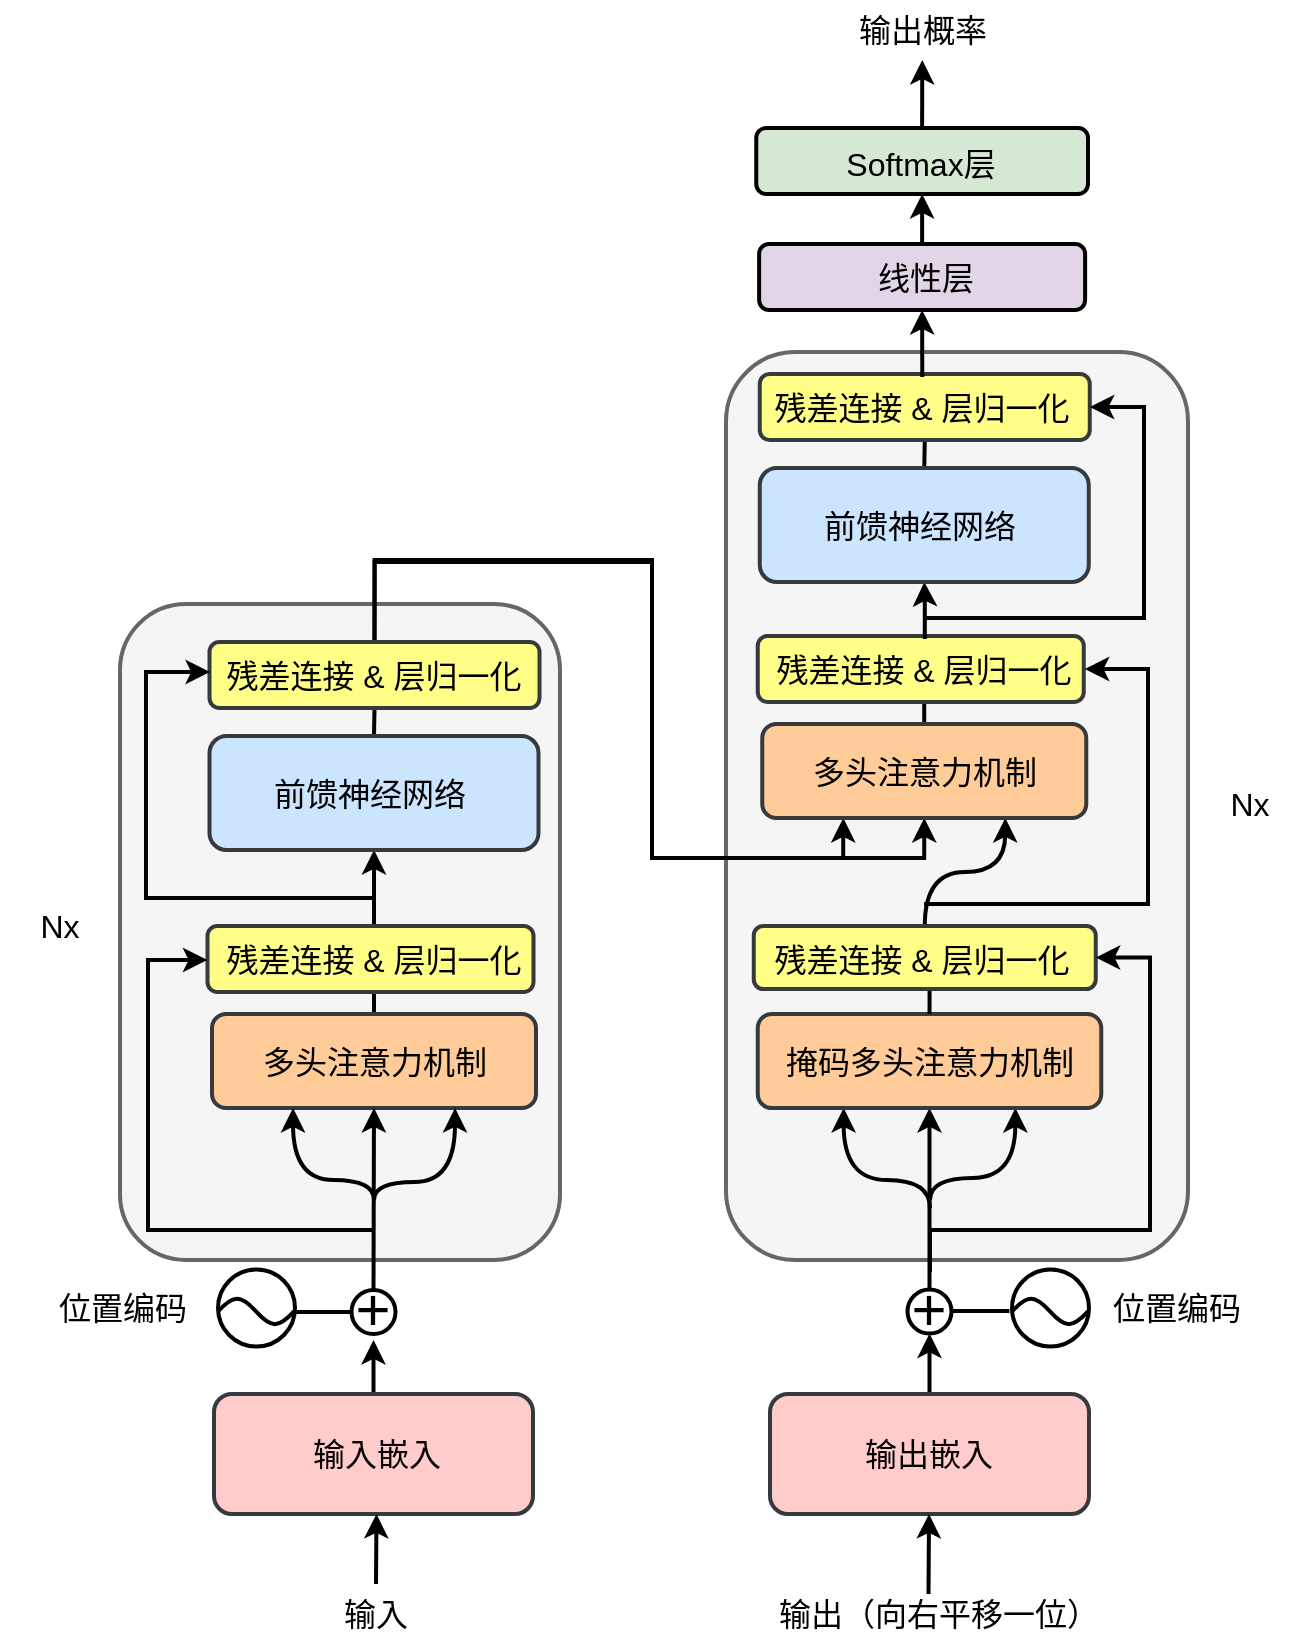 <mxfile version="27.1.6">
  <diagram name="Page-1" id="BBaP7YKJR3Wz08LzADu5">
    <mxGraphModel dx="1634" dy="824" grid="0" gridSize="10" guides="1" tooltips="1" connect="1" arrows="1" fold="1" page="0" pageScale="1" pageWidth="850" pageHeight="1100" math="0" shadow="0">
      <root>
        <mxCell id="0" />
        <mxCell id="1" parent="0" />
        <mxCell id="osJvEIQcxStavoDguWPb-5" value="" style="rounded=1;whiteSpace=wrap;html=1;strokeWidth=2;fillColor=#f5f5f5;fontColor=#333333;strokeColor=#666666;" vertex="1" parent="1">
          <mxGeometry x="288" y="527" width="231" height="454" as="geometry" />
        </mxCell>
        <mxCell id="p4HSsbGvhBqvbneX5CNZ-146" style="edgeStyle=orthogonalEdgeStyle;rounded=0;orthogonalLoop=1;jettySize=auto;html=1;exitX=0.5;exitY=0;exitDx=0;exitDy=0;entryX=0.5;entryY=1;entryDx=0;entryDy=0;strokeWidth=2;" parent="1" source="p4HSsbGvhBqvbneX5CNZ-136" target="p4HSsbGvhBqvbneX5CNZ-138" edge="1">
          <mxGeometry relative="1" as="geometry" />
        </mxCell>
        <mxCell id="p4HSsbGvhBqvbneX5CNZ-136" value="" style="rounded=1;whiteSpace=wrap;html=1;strokeWidth=2;fillColor=#d5e8d4;strokeColor=#000000;" parent="1" vertex="1">
          <mxGeometry x="303.13" y="415" width="165.87" height="33" as="geometry" />
        </mxCell>
        <mxCell id="p4HSsbGvhBqvbneX5CNZ-68" value="" style="rounded=1;whiteSpace=wrap;html=1;strokeWidth=2;fillColor=#f5f5f5;fontColor=#333333;strokeColor=#666666;" parent="1" vertex="1">
          <mxGeometry x="-15" y="653" width="220" height="328" as="geometry" />
        </mxCell>
        <mxCell id="p4HSsbGvhBqvbneX5CNZ-67" style="edgeStyle=orthogonalEdgeStyle;rounded=0;orthogonalLoop=1;jettySize=auto;html=1;exitX=0.5;exitY=1;exitDx=0;exitDy=0;entryX=0.5;entryY=0;entryDx=0;entryDy=0;strokeWidth=2;endArrow=none;startFill=0;" parent="1" source="p4HSsbGvhBqvbneX5CNZ-1" target="p4HSsbGvhBqvbneX5CNZ-10" edge="1">
          <mxGeometry relative="1" as="geometry" />
        </mxCell>
        <mxCell id="osJvEIQcxStavoDguWPb-3" style="edgeStyle=orthogonalEdgeStyle;rounded=0;orthogonalLoop=1;jettySize=auto;html=1;exitX=0.5;exitY=0;exitDx=0;exitDy=0;entryX=0.25;entryY=1;entryDx=0;entryDy=0;strokeWidth=2;" edge="1" parent="1" source="p4HSsbGvhBqvbneX5CNZ-1" target="p4HSsbGvhBqvbneX5CNZ-111">
          <mxGeometry relative="1" as="geometry">
            <Array as="points">
              <mxPoint x="112" y="632" />
              <mxPoint x="251" y="632" />
              <mxPoint x="251" y="780" />
              <mxPoint x="347" y="780" />
            </Array>
          </mxGeometry>
        </mxCell>
        <mxCell id="osJvEIQcxStavoDguWPb-4" style="edgeStyle=orthogonalEdgeStyle;rounded=0;orthogonalLoop=1;jettySize=auto;html=1;exitX=0.5;exitY=0;exitDx=0;exitDy=0;entryX=0.5;entryY=1;entryDx=0;entryDy=0;strokeWidth=2;" edge="1" parent="1" source="p4HSsbGvhBqvbneX5CNZ-1" target="p4HSsbGvhBqvbneX5CNZ-111">
          <mxGeometry relative="1" as="geometry">
            <Array as="points">
              <mxPoint x="112" y="631" />
              <mxPoint x="251" y="631" />
              <mxPoint x="251" y="780" />
              <mxPoint x="387" y="780" />
            </Array>
          </mxGeometry>
        </mxCell>
        <mxCell id="p4HSsbGvhBqvbneX5CNZ-1" value="" style="rounded=1;whiteSpace=wrap;html=1;strokeWidth=2;fillColor=#ffff88;strokeColor=#36393d;" parent="1" vertex="1">
          <mxGeometry x="29.75" y="672" width="165" height="33" as="geometry" />
        </mxCell>
        <mxCell id="p4HSsbGvhBqvbneX5CNZ-3" value="&lt;font style=&quot;font-size: 16px;&quot;&gt;残差连接 &amp;amp; 层归一化&lt;/font&gt;" style="text;html=1;align=center;verticalAlign=middle;whiteSpace=wrap;rounded=0;" parent="1" vertex="1">
          <mxGeometry x="32" y="673.5" width="160" height="30" as="geometry" />
        </mxCell>
        <mxCell id="p4HSsbGvhBqvbneX5CNZ-63" style="edgeStyle=orthogonalEdgeStyle;rounded=0;orthogonalLoop=1;jettySize=auto;html=1;exitX=0.5;exitY=1;exitDx=0;exitDy=0;entryX=0.5;entryY=0;entryDx=0;entryDy=0;endArrow=none;startFill=0;strokeWidth=2;" parent="1" source="p4HSsbGvhBqvbneX5CNZ-4" target="p4HSsbGvhBqvbneX5CNZ-12" edge="1">
          <mxGeometry relative="1" as="geometry" />
        </mxCell>
        <mxCell id="p4HSsbGvhBqvbneX5CNZ-66" style="edgeStyle=orthogonalEdgeStyle;rounded=0;orthogonalLoop=1;jettySize=auto;html=1;exitX=0.5;exitY=0;exitDx=0;exitDy=0;entryX=0.5;entryY=1;entryDx=0;entryDy=0;strokeWidth=2;" parent="1" source="p4HSsbGvhBqvbneX5CNZ-4" target="p4HSsbGvhBqvbneX5CNZ-10" edge="1">
          <mxGeometry relative="1" as="geometry" />
        </mxCell>
        <mxCell id="p4HSsbGvhBqvbneX5CNZ-4" value="" style="rounded=1;whiteSpace=wrap;html=1;strokeWidth=2;fillColor=#ffff88;strokeColor=#36393d;" parent="1" vertex="1">
          <mxGeometry x="28.75" y="814" width="163" height="33" as="geometry" />
        </mxCell>
        <mxCell id="p4HSsbGvhBqvbneX5CNZ-5" value="&lt;font style=&quot;font-size: 16px;&quot;&gt;残差连接 &amp;amp; 层归一化&lt;/font&gt;" style="text;html=1;align=center;verticalAlign=middle;whiteSpace=wrap;rounded=0;" parent="1" vertex="1">
          <mxGeometry x="32.25" y="815.5" width="160" height="30" as="geometry" />
        </mxCell>
        <mxCell id="p4HSsbGvhBqvbneX5CNZ-141" style="edgeStyle=orthogonalEdgeStyle;rounded=0;orthogonalLoop=1;jettySize=auto;html=1;exitX=0.5;exitY=0;exitDx=0;exitDy=0;entryX=0.5;entryY=1;entryDx=0;entryDy=0;strokeWidth=2;" parent="1" source="p4HSsbGvhBqvbneX5CNZ-6" target="p4HSsbGvhBqvbneX5CNZ-136" edge="1">
          <mxGeometry relative="1" as="geometry" />
        </mxCell>
        <mxCell id="p4HSsbGvhBqvbneX5CNZ-6" value="" style="rounded=1;whiteSpace=wrap;html=1;strokeWidth=2;fillColor=#e1d5e7;strokeColor=#000000;" parent="1" vertex="1">
          <mxGeometry x="304.56" y="473" width="163" height="33" as="geometry" />
        </mxCell>
        <mxCell id="p4HSsbGvhBqvbneX5CNZ-10" value="" style="rounded=1;whiteSpace=wrap;html=1;strokeWidth=2;fillColor=#cce5ff;strokeColor=#36393d;" parent="1" vertex="1">
          <mxGeometry x="29.75" y="719" width="164.5" height="57" as="geometry" />
        </mxCell>
        <mxCell id="p4HSsbGvhBqvbneX5CNZ-11" value="&lt;font style=&quot;font-size: 16px;&quot;&gt;前馈神经网络&lt;/font&gt;" style="text;html=1;align=center;verticalAlign=middle;whiteSpace=wrap;rounded=0;" parent="1" vertex="1">
          <mxGeometry x="60.25" y="732.5" width="100" height="30" as="geometry" />
        </mxCell>
        <mxCell id="p4HSsbGvhBqvbneX5CNZ-12" value="" style="rounded=1;whiteSpace=wrap;html=1;strokeWidth=2;fillColor=#ffcc99;strokeColor=#36393d;" parent="1" vertex="1">
          <mxGeometry x="31" y="858" width="162" height="47" as="geometry" />
        </mxCell>
        <mxCell id="p4HSsbGvhBqvbneX5CNZ-13" value="&lt;font style=&quot;font-size: 16px;&quot;&gt;多头注意力机制&lt;/font&gt;" style="text;html=1;align=center;verticalAlign=middle;whiteSpace=wrap;rounded=0;" parent="1" vertex="1">
          <mxGeometry x="42.5" y="866.25" width="139" height="30.5" as="geometry" />
        </mxCell>
        <mxCell id="p4HSsbGvhBqvbneX5CNZ-31" style="edgeStyle=orthogonalEdgeStyle;rounded=0;orthogonalLoop=1;jettySize=auto;html=1;exitX=0.5;exitY=0;exitDx=0;exitDy=0;entryX=0.5;entryY=1;entryDx=0;entryDy=0;strokeWidth=2;" parent="1" source="p4HSsbGvhBqvbneX5CNZ-14" edge="1">
          <mxGeometry relative="1" as="geometry">
            <mxPoint x="111.75" y="1021" as="targetPoint" />
          </mxGeometry>
        </mxCell>
        <mxCell id="p4HSsbGvhBqvbneX5CNZ-14" value="" style="rounded=1;whiteSpace=wrap;html=1;strokeWidth=2;fillColor=#ffcccc;strokeColor=#36393d;" parent="1" vertex="1">
          <mxGeometry x="32" y="1048" width="159.5" height="60" as="geometry" />
        </mxCell>
        <mxCell id="p4HSsbGvhBqvbneX5CNZ-15" value="&lt;font style=&quot;font-size: 16px;&quot;&gt;输入嵌入&lt;/font&gt;" style="text;html=1;align=center;verticalAlign=middle;whiteSpace=wrap;rounded=0;" parent="1" vertex="1">
          <mxGeometry x="75.5" y="1063" width="75" height="30" as="geometry" />
        </mxCell>
        <mxCell id="p4HSsbGvhBqvbneX5CNZ-90" style="edgeStyle=orthogonalEdgeStyle;rounded=0;orthogonalLoop=1;jettySize=auto;html=1;exitX=0.5;exitY=0;exitDx=0;exitDy=0;entryX=0.5;entryY=1;entryDx=0;entryDy=0;strokeWidth=2;" parent="1" source="p4HSsbGvhBqvbneX5CNZ-16" target="p4HSsbGvhBqvbneX5CNZ-85" edge="1">
          <mxGeometry relative="1" as="geometry" />
        </mxCell>
        <mxCell id="p4HSsbGvhBqvbneX5CNZ-16" value="" style="rounded=1;whiteSpace=wrap;html=1;strokeWidth=2;fillColor=#ffcccc;strokeColor=#36393d;" parent="1" vertex="1">
          <mxGeometry x="310" y="1048" width="159.5" height="60" as="geometry" />
        </mxCell>
        <mxCell id="p4HSsbGvhBqvbneX5CNZ-17" value="&lt;font style=&quot;font-size: 16px;&quot;&gt;输出嵌入&lt;/font&gt;" style="text;html=1;align=center;verticalAlign=middle;whiteSpace=wrap;rounded=0;" parent="1" vertex="1">
          <mxGeometry x="352.25" y="1063" width="75" height="30" as="geometry" />
        </mxCell>
        <mxCell id="p4HSsbGvhBqvbneX5CNZ-20" value="" style="ellipse;whiteSpace=wrap;html=1;aspect=fixed;strokeWidth=2;" parent="1" vertex="1">
          <mxGeometry x="34" y="985.75" width="38.5" height="38.5" as="geometry" />
        </mxCell>
        <mxCell id="p4HSsbGvhBqvbneX5CNZ-21" value="" style="pointerEvents=1;verticalLabelPosition=bottom;shadow=0;dashed=0;align=center;html=1;verticalAlign=top;shape=mxgraph.electrical.waveforms.sine_wave;strokeWidth=2;" parent="1" vertex="1">
          <mxGeometry x="34" y="998.25" width="38" height="17" as="geometry" />
        </mxCell>
        <mxCell id="p4HSsbGvhBqvbneX5CNZ-52" style="edgeStyle=orthogonalEdgeStyle;rounded=0;orthogonalLoop=1;jettySize=auto;html=1;entryX=0.25;entryY=1;entryDx=0;entryDy=0;curved=1;strokeWidth=2;" parent="1" target="p4HSsbGvhBqvbneX5CNZ-12" edge="1">
          <mxGeometry relative="1" as="geometry">
            <Array as="points">
              <mxPoint x="112" y="941" />
              <mxPoint x="72" y="941" />
            </Array>
            <mxPoint x="112" y="951" as="sourcePoint" />
          </mxGeometry>
        </mxCell>
        <mxCell id="p4HSsbGvhBqvbneX5CNZ-53" style="edgeStyle=orthogonalEdgeStyle;rounded=0;orthogonalLoop=1;jettySize=auto;html=1;exitX=0.5;exitY=0;exitDx=0;exitDy=0;entryX=0.5;entryY=1;entryDx=0;entryDy=0;strokeWidth=2;curved=1;" parent="1" source="p4HSsbGvhBqvbneX5CNZ-25" target="p4HSsbGvhBqvbneX5CNZ-12" edge="1">
          <mxGeometry relative="1" as="geometry" />
        </mxCell>
        <mxCell id="p4HSsbGvhBqvbneX5CNZ-54" style="edgeStyle=orthogonalEdgeStyle;rounded=0;orthogonalLoop=1;jettySize=auto;html=1;entryX=0.75;entryY=1;entryDx=0;entryDy=0;strokeWidth=2;curved=1;" parent="1" target="p4HSsbGvhBqvbneX5CNZ-12" edge="1">
          <mxGeometry relative="1" as="geometry">
            <mxPoint x="112" y="951" as="sourcePoint" />
            <Array as="points">
              <mxPoint x="112" y="942" />
              <mxPoint x="153" y="942" />
            </Array>
          </mxGeometry>
        </mxCell>
        <mxCell id="p4HSsbGvhBqvbneX5CNZ-25" value="" style="ellipse;whiteSpace=wrap;html=1;aspect=fixed;strokeWidth=2;" parent="1" vertex="1">
          <mxGeometry x="100.75" y="996" width="22" height="22" as="geometry" />
        </mxCell>
        <mxCell id="p4HSsbGvhBqvbneX5CNZ-33" value="&lt;font style=&quot;font-size: 16px;&quot;&gt;位置编码&lt;/font&gt;" style="text;html=1;align=center;verticalAlign=middle;whiteSpace=wrap;rounded=0;" parent="1" vertex="1">
          <mxGeometry x="-58.25" y="990" width="89" height="30" as="geometry" />
        </mxCell>
        <mxCell id="p4HSsbGvhBqvbneX5CNZ-47" value="&lt;font style=&quot;font-size: 30px;&quot;&gt;+&lt;/font&gt;" style="text;html=1;align=center;verticalAlign=middle;whiteSpace=wrap;rounded=0;" parent="1" vertex="1">
          <mxGeometry x="83.25" y="987.5" width="57" height="35" as="geometry" />
        </mxCell>
        <mxCell id="p4HSsbGvhBqvbneX5CNZ-56" style="edgeStyle=orthogonalEdgeStyle;rounded=0;orthogonalLoop=1;jettySize=auto;html=1;exitX=0;exitY=0.5;exitDx=0;exitDy=0;entryX=1;entryY=0.529;entryDx=0;entryDy=0;entryPerimeter=0;strokeWidth=2;endArrow=none;startFill=0;" parent="1" source="p4HSsbGvhBqvbneX5CNZ-25" target="p4HSsbGvhBqvbneX5CNZ-21" edge="1">
          <mxGeometry relative="1" as="geometry" />
        </mxCell>
        <mxCell id="p4HSsbGvhBqvbneX5CNZ-70" value="" style="endArrow=classic;html=1;rounded=0;edgeStyle=orthogonalEdgeStyle;entryX=0;entryY=0.5;entryDx=0;entryDy=0;strokeWidth=2;startArrow=none;startFill=0;endFill=1;" parent="1" edge="1">
          <mxGeometry width="50" height="50" relative="1" as="geometry">
            <mxPoint x="111" y="966" as="sourcePoint" />
            <mxPoint x="28.7" y="831" as="targetPoint" />
            <Array as="points">
              <mxPoint x="-1" y="966" />
              <mxPoint x="-1" y="831" />
            </Array>
          </mxGeometry>
        </mxCell>
        <mxCell id="p4HSsbGvhBqvbneX5CNZ-73" value="" style="endArrow=classic;html=1;rounded=0;edgeStyle=orthogonalEdgeStyle;strokeWidth=2;endFill=1;" parent="1" edge="1">
          <mxGeometry width="50" height="50" relative="1" as="geometry">
            <mxPoint x="111" y="799" as="sourcePoint" />
            <mxPoint x="30" y="687" as="targetPoint" />
            <Array as="points">
              <mxPoint x="111" y="800" />
              <mxPoint x="-2" y="800" />
              <mxPoint x="-2" y="687" />
            </Array>
          </mxGeometry>
        </mxCell>
        <mxCell id="p4HSsbGvhBqvbneX5CNZ-74" value="" style="endArrow=classic;html=1;rounded=0;strokeWidth=2;endFill=1;" parent="1" edge="1">
          <mxGeometry width="50" height="50" relative="1" as="geometry">
            <mxPoint x="113" y="1143" as="sourcePoint" />
            <mxPoint x="113.25" y="1108" as="targetPoint" />
          </mxGeometry>
        </mxCell>
        <mxCell id="p4HSsbGvhBqvbneX5CNZ-75" value="&lt;font style=&quot;font-size: 16px;&quot;&gt;输入&lt;/font&gt;" style="text;html=1;align=center;verticalAlign=middle;whiteSpace=wrap;rounded=0;" parent="1" vertex="1">
          <mxGeometry x="83" y="1143" width="60" height="30" as="geometry" />
        </mxCell>
        <mxCell id="p4HSsbGvhBqvbneX5CNZ-78" value="&lt;font style=&quot;font-size: 16px;&quot;&gt;输出（向右平移一位）&lt;/font&gt;" style="text;html=1;align=center;verticalAlign=middle;whiteSpace=wrap;rounded=0;" parent="1" vertex="1">
          <mxGeometry x="310" y="1143" width="169.25" height="30" as="geometry" />
        </mxCell>
        <mxCell id="p4HSsbGvhBqvbneX5CNZ-81" value="" style="endArrow=classic;html=1;rounded=0;strokeWidth=2;endFill=1;" parent="1" edge="1">
          <mxGeometry width="50" height="50" relative="1" as="geometry">
            <mxPoint x="389.25" y="1148" as="sourcePoint" />
            <mxPoint x="389.5" y="1108" as="targetPoint" />
          </mxGeometry>
        </mxCell>
        <mxCell id="p4HSsbGvhBqvbneX5CNZ-83" value="" style="ellipse;whiteSpace=wrap;html=1;aspect=fixed;strokeWidth=2;" parent="1" vertex="1">
          <mxGeometry x="431" y="985.75" width="38.5" height="38.5" as="geometry" />
        </mxCell>
        <mxCell id="p4HSsbGvhBqvbneX5CNZ-84" value="" style="pointerEvents=1;verticalLabelPosition=bottom;shadow=0;dashed=0;align=center;html=1;verticalAlign=top;shape=mxgraph.electrical.waveforms.sine_wave;strokeWidth=2;" parent="1" vertex="1">
          <mxGeometry x="431" y="998.25" width="38" height="17" as="geometry" />
        </mxCell>
        <mxCell id="p4HSsbGvhBqvbneX5CNZ-98" style="edgeStyle=orthogonalEdgeStyle;rounded=0;orthogonalLoop=1;jettySize=auto;html=1;exitX=0.5;exitY=0;exitDx=0;exitDy=0;entryX=0.5;entryY=1;entryDx=0;entryDy=0;strokeWidth=2;" parent="1" source="p4HSsbGvhBqvbneX5CNZ-85" target="p4HSsbGvhBqvbneX5CNZ-94" edge="1">
          <mxGeometry relative="1" as="geometry" />
        </mxCell>
        <mxCell id="p4HSsbGvhBqvbneX5CNZ-85" value="" style="ellipse;whiteSpace=wrap;html=1;aspect=fixed;strokeWidth=2;" parent="1" vertex="1">
          <mxGeometry x="378.75" y="995.75" width="22" height="22" as="geometry" />
        </mxCell>
        <mxCell id="p4HSsbGvhBqvbneX5CNZ-86" value="&lt;font style=&quot;font-size: 16px;&quot;&gt;位置编码&lt;/font&gt;" style="text;html=1;align=center;verticalAlign=middle;whiteSpace=wrap;rounded=0;" parent="1" vertex="1">
          <mxGeometry x="469" y="990" width="89" height="30" as="geometry" />
        </mxCell>
        <mxCell id="p4HSsbGvhBqvbneX5CNZ-87" value="&lt;font style=&quot;font-size: 30px;&quot;&gt;+&lt;/font&gt;" style="text;html=1;align=center;verticalAlign=middle;whiteSpace=wrap;rounded=0;" parent="1" vertex="1">
          <mxGeometry x="361.25" y="987.5" width="57" height="35" as="geometry" />
        </mxCell>
        <mxCell id="p4HSsbGvhBqvbneX5CNZ-89" style="edgeStyle=orthogonalEdgeStyle;rounded=0;orthogonalLoop=1;jettySize=auto;html=1;exitX=0;exitY=0.5;exitDx=0;exitDy=0;entryX=1;entryY=0.529;entryDx=0;entryDy=0;entryPerimeter=0;strokeWidth=2;endArrow=none;startFill=0;" parent="1" edge="1">
          <mxGeometry relative="1" as="geometry">
            <mxPoint x="429.75" y="1006.5" as="sourcePoint" />
            <mxPoint x="400.75" y="1006.5" as="targetPoint" />
          </mxGeometry>
        </mxCell>
        <mxCell id="p4HSsbGvhBqvbneX5CNZ-99" style="edgeStyle=orthogonalEdgeStyle;rounded=0;orthogonalLoop=1;jettySize=auto;html=1;exitX=0.75;exitY=1;exitDx=0;exitDy=0;strokeWidth=2;endArrow=none;startFill=1;startArrow=classic;curved=1;" parent="1" source="p4HSsbGvhBqvbneX5CNZ-94" edge="1">
          <mxGeometry relative="1" as="geometry">
            <mxPoint x="390" y="951" as="targetPoint" />
            <Array as="points">
              <mxPoint x="433" y="940" />
              <mxPoint x="390" y="940" />
            </Array>
          </mxGeometry>
        </mxCell>
        <mxCell id="p4HSsbGvhBqvbneX5CNZ-100" style="edgeStyle=orthogonalEdgeStyle;rounded=0;orthogonalLoop=1;jettySize=auto;html=1;exitX=0.25;exitY=1;exitDx=0;exitDy=0;startArrow=classic;startFill=1;endArrow=none;curved=1;strokeWidth=2;" parent="1" source="p4HSsbGvhBqvbneX5CNZ-94" edge="1">
          <mxGeometry relative="1" as="geometry">
            <mxPoint x="390" y="955" as="targetPoint" />
            <Array as="points">
              <mxPoint x="347" y="941" />
              <mxPoint x="390" y="941" />
            </Array>
          </mxGeometry>
        </mxCell>
        <mxCell id="p4HSsbGvhBqvbneX5CNZ-94" value="" style="rounded=1;whiteSpace=wrap;html=1;strokeWidth=2;fillColor=#ffcc99;strokeColor=#36393d;" parent="1" vertex="1">
          <mxGeometry x="303.88" y="858" width="171.75" height="47" as="geometry" />
        </mxCell>
        <mxCell id="p4HSsbGvhBqvbneX5CNZ-95" value="&lt;font style=&quot;font-size: 16px;&quot;&gt;掩码多头注意力机制&lt;/font&gt;" style="text;html=1;align=center;verticalAlign=middle;whiteSpace=wrap;rounded=0;" parent="1" vertex="1">
          <mxGeometry x="306.63" y="866.25" width="166.25" height="30.5" as="geometry" />
        </mxCell>
        <mxCell id="p4HSsbGvhBqvbneX5CNZ-107" style="edgeStyle=orthogonalEdgeStyle;rounded=0;orthogonalLoop=1;jettySize=auto;html=1;exitX=0.5;exitY=1;exitDx=0;exitDy=0;entryX=0.5;entryY=0;entryDx=0;entryDy=0;strokeWidth=2;endArrow=none;startFill=0;" parent="1" source="p4HSsbGvhBqvbneX5CNZ-105" target="p4HSsbGvhBqvbneX5CNZ-94" edge="1">
          <mxGeometry relative="1" as="geometry" />
        </mxCell>
        <mxCell id="p4HSsbGvhBqvbneX5CNZ-133" style="edgeStyle=orthogonalEdgeStyle;rounded=0;orthogonalLoop=1;jettySize=auto;html=1;exitX=0.5;exitY=0;exitDx=0;exitDy=0;entryX=0.75;entryY=1;entryDx=0;entryDy=0;curved=1;strokeWidth=2;" parent="1" source="p4HSsbGvhBqvbneX5CNZ-105" target="p4HSsbGvhBqvbneX5CNZ-111" edge="1">
          <mxGeometry relative="1" as="geometry" />
        </mxCell>
        <mxCell id="p4HSsbGvhBqvbneX5CNZ-105" value="" style="rounded=1;whiteSpace=wrap;html=1;strokeWidth=2;fillColor=#ffff88;strokeColor=#36393d;" parent="1" vertex="1">
          <mxGeometry x="301.88" y="814" width="171" height="31.5" as="geometry" />
        </mxCell>
        <mxCell id="p4HSsbGvhBqvbneX5CNZ-106" value="&lt;font style=&quot;font-size: 16px;&quot;&gt;残差连接 &amp;amp; 层归一化&lt;/font&gt;" style="text;html=1;align=center;verticalAlign=middle;whiteSpace=wrap;rounded=0;" parent="1" vertex="1">
          <mxGeometry x="306.13" y="815.5" width="160" height="30" as="geometry" />
        </mxCell>
        <mxCell id="p4HSsbGvhBqvbneX5CNZ-108" style="edgeStyle=orthogonalEdgeStyle;rounded=0;orthogonalLoop=1;jettySize=auto;html=1;exitX=0.5;exitY=1;exitDx=0;exitDy=0;entryX=0.5;entryY=0;entryDx=0;entryDy=0;endArrow=none;startFill=0;strokeWidth=2;" parent="1" source="p4HSsbGvhBqvbneX5CNZ-109" target="p4HSsbGvhBqvbneX5CNZ-111" edge="1">
          <mxGeometry relative="1" as="geometry" />
        </mxCell>
        <mxCell id="p4HSsbGvhBqvbneX5CNZ-109" value="" style="rounded=1;whiteSpace=wrap;html=1;strokeWidth=2;fillColor=#ffff88;strokeColor=#36393d;" parent="1" vertex="1">
          <mxGeometry x="303.88" y="669" width="163" height="33" as="geometry" />
        </mxCell>
        <mxCell id="p4HSsbGvhBqvbneX5CNZ-129" value="" style="edgeStyle=orthogonalEdgeStyle;rounded=0;orthogonalLoop=1;jettySize=auto;html=1;strokeWidth=2;" parent="1" source="p4HSsbGvhBqvbneX5CNZ-110" target="p4HSsbGvhBqvbneX5CNZ-124" edge="1">
          <mxGeometry relative="1" as="geometry" />
        </mxCell>
        <mxCell id="p4HSsbGvhBqvbneX5CNZ-110" value="&lt;font style=&quot;font-size: 16px;&quot;&gt;残差连接 &amp;amp; 层归一化&lt;/font&gt;" style="text;html=1;align=center;verticalAlign=middle;whiteSpace=wrap;rounded=0;" parent="1" vertex="1">
          <mxGeometry x="307.38" y="670.5" width="160" height="30" as="geometry" />
        </mxCell>
        <mxCell id="p4HSsbGvhBqvbneX5CNZ-111" value="" style="rounded=1;whiteSpace=wrap;html=1;strokeWidth=2;fillColor=#ffcc99;strokeColor=#36393d;" parent="1" vertex="1">
          <mxGeometry x="306.13" y="713" width="162" height="47" as="geometry" />
        </mxCell>
        <mxCell id="p4HSsbGvhBqvbneX5CNZ-112" value="&lt;font style=&quot;font-size: 16px;&quot;&gt;多头注意力机制&lt;/font&gt;" style="text;html=1;align=center;verticalAlign=middle;whiteSpace=wrap;rounded=0;" parent="1" vertex="1">
          <mxGeometry x="317.63" y="721.25" width="139" height="30.5" as="geometry" />
        </mxCell>
        <mxCell id="p4HSsbGvhBqvbneX5CNZ-120" value="" style="endArrow=classic;html=1;rounded=0;edgeStyle=orthogonalEdgeStyle;entryX=1;entryY=0.5;entryDx=0;entryDy=0;strokeWidth=2;startArrow=none;startFill=0;endFill=1;" parent="1" target="p4HSsbGvhBqvbneX5CNZ-110" edge="1">
          <mxGeometry width="50" height="50" relative="1" as="geometry">
            <mxPoint x="387" y="803" as="sourcePoint" />
            <mxPoint x="601" y="746" as="targetPoint" />
            <Array as="points">
              <mxPoint x="499" y="803" />
              <mxPoint x="499" y="686" />
            </Array>
          </mxGeometry>
        </mxCell>
        <mxCell id="p4HSsbGvhBqvbneX5CNZ-121" style="edgeStyle=orthogonalEdgeStyle;rounded=0;orthogonalLoop=1;jettySize=auto;html=1;exitX=0.5;exitY=1;exitDx=0;exitDy=0;entryX=0.5;entryY=0;entryDx=0;entryDy=0;strokeWidth=2;endArrow=none;startFill=0;" parent="1" source="p4HSsbGvhBqvbneX5CNZ-122" target="p4HSsbGvhBqvbneX5CNZ-124" edge="1">
          <mxGeometry relative="1" as="geometry" />
        </mxCell>
        <mxCell id="p4HSsbGvhBqvbneX5CNZ-122" value="" style="rounded=1;whiteSpace=wrap;html=1;strokeWidth=2;fillColor=#ffff88;strokeColor=#36393d;" parent="1" vertex="1">
          <mxGeometry x="304.88" y="538" width="165" height="33" as="geometry" />
        </mxCell>
        <mxCell id="p4HSsbGvhBqvbneX5CNZ-144" style="edgeStyle=orthogonalEdgeStyle;rounded=0;orthogonalLoop=1;jettySize=auto;html=1;exitX=0.5;exitY=0;exitDx=0;exitDy=0;entryX=0.5;entryY=1;entryDx=0;entryDy=0;strokeWidth=2;" parent="1" source="p4HSsbGvhBqvbneX5CNZ-123" target="p4HSsbGvhBqvbneX5CNZ-6" edge="1">
          <mxGeometry relative="1" as="geometry" />
        </mxCell>
        <mxCell id="p4HSsbGvhBqvbneX5CNZ-123" value="&lt;font style=&quot;font-size: 16px;&quot;&gt;残差连接 &amp;amp; 层归一化&lt;/font&gt;" style="text;html=1;align=center;verticalAlign=middle;whiteSpace=wrap;rounded=0;" parent="1" vertex="1">
          <mxGeometry x="306.13" y="539.5" width="160" height="30" as="geometry" />
        </mxCell>
        <mxCell id="p4HSsbGvhBqvbneX5CNZ-124" value="" style="rounded=1;whiteSpace=wrap;html=1;strokeWidth=2;fillColor=#cce5ff;strokeColor=#36393d;" parent="1" vertex="1">
          <mxGeometry x="304.88" y="585" width="164.5" height="57" as="geometry" />
        </mxCell>
        <mxCell id="p4HSsbGvhBqvbneX5CNZ-125" value="&lt;font style=&quot;font-size: 16px;&quot;&gt;前馈神经网络&lt;/font&gt;" style="text;html=1;align=center;verticalAlign=middle;whiteSpace=wrap;rounded=0;" parent="1" vertex="1">
          <mxGeometry x="335.38" y="598.5" width="100" height="30" as="geometry" />
        </mxCell>
        <mxCell id="p4HSsbGvhBqvbneX5CNZ-131" value="" style="endArrow=classic;html=1;rounded=0;edgeStyle=orthogonalEdgeStyle;entryX=1;entryY=0.5;entryDx=0;entryDy=0;strokeWidth=2;endFill=1;" parent="1" target="p4HSsbGvhBqvbneX5CNZ-122" edge="1">
          <mxGeometry width="50" height="50" relative="1" as="geometry">
            <mxPoint x="387" y="660" as="sourcePoint" />
            <mxPoint x="620" y="602" as="targetPoint" />
            <Array as="points">
              <mxPoint x="497" y="660" />
              <mxPoint x="497" y="555" />
            </Array>
          </mxGeometry>
        </mxCell>
        <mxCell id="p4HSsbGvhBqvbneX5CNZ-132" value="" style="endArrow=classic;html=1;rounded=0;edgeStyle=orthogonalEdgeStyle;entryX=1;entryY=0.5;entryDx=0;entryDy=0;strokeWidth=2;endFill=1;" parent="1" target="p4HSsbGvhBqvbneX5CNZ-105" edge="1">
          <mxGeometry width="50" height="50" relative="1" as="geometry">
            <mxPoint x="389" y="985.75" as="sourcePoint" />
            <mxPoint x="569" y="923" as="targetPoint" />
            <Array as="points">
              <mxPoint x="390" y="986" />
              <mxPoint x="390" y="966" />
              <mxPoint x="500" y="966" />
              <mxPoint x="500" y="830" />
            </Array>
          </mxGeometry>
        </mxCell>
        <mxCell id="p4HSsbGvhBqvbneX5CNZ-134" value="&lt;font style=&quot;font-size: 16px;&quot;&gt;线性层&lt;/font&gt;" style="text;html=1;align=center;verticalAlign=middle;whiteSpace=wrap;rounded=0;" parent="1" vertex="1">
          <mxGeometry x="358.25" y="474.5" width="60" height="30" as="geometry" />
        </mxCell>
        <mxCell id="p4HSsbGvhBqvbneX5CNZ-135" value="&lt;span style=&quot;font-size: 16px;&quot;&gt;Softmax层&lt;/span&gt;" style="text;html=1;align=center;verticalAlign=middle;whiteSpace=wrap;rounded=0;" parent="1" vertex="1">
          <mxGeometry x="334.88" y="418" width="101" height="30" as="geometry" />
        </mxCell>
        <mxCell id="p4HSsbGvhBqvbneX5CNZ-138" value="&lt;font style=&quot;font-size: 16px;&quot;&gt;输出概率&lt;/font&gt;" style="text;html=1;align=center;verticalAlign=middle;whiteSpace=wrap;rounded=0;" parent="1" vertex="1">
          <mxGeometry x="347.63" y="351" width="77" height="30" as="geometry" />
        </mxCell>
        <mxCell id="osJvEIQcxStavoDguWPb-6" value="&lt;font style=&quot;font-size: 16px;&quot;&gt;Nx&lt;/font&gt;" style="text;html=1;align=center;verticalAlign=middle;whiteSpace=wrap;rounded=0;" vertex="1" parent="1">
          <mxGeometry x="-75" y="799" width="60" height="30" as="geometry" />
        </mxCell>
        <mxCell id="osJvEIQcxStavoDguWPb-7" value="&lt;font style=&quot;font-size: 16px;&quot;&gt;Nx&lt;/font&gt;" style="text;html=1;align=center;verticalAlign=middle;whiteSpace=wrap;rounded=0;" vertex="1" parent="1">
          <mxGeometry x="520" y="738" width="60" height="30" as="geometry" />
        </mxCell>
      </root>
    </mxGraphModel>
  </diagram>
</mxfile>

